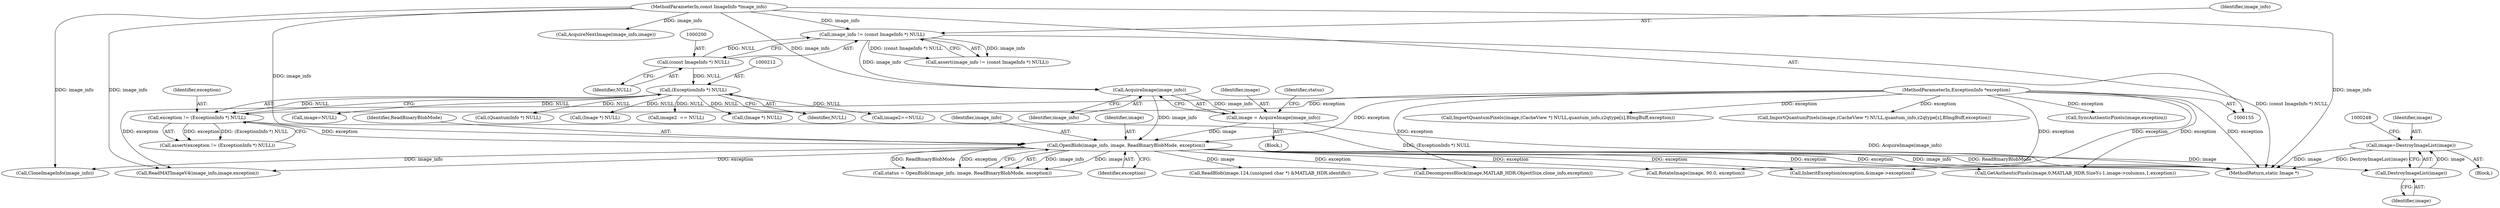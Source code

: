 digraph "0_ImageMagick_8a370f9ab120faf182aa160900ba692ba8e2bcf0@pointer" {
"1000242" [label="(Call,image=DestroyImageList(image))"];
"1000244" [label="(Call,DestroyImageList(image))"];
"1000232" [label="(Call,OpenBlob(image_info, image, ReadBinaryBlobMode, exception))"];
"1000228" [label="(Call,AcquireImage(image_info))"];
"1000197" [label="(Call,image_info != (const ImageInfo *) NULL)"];
"1000156" [label="(MethodParameterIn,const ImageInfo *image_info)"];
"1000199" [label="(Call,(const ImageInfo *) NULL)"];
"1000226" [label="(Call,image = AcquireImage(image_info))"];
"1000209" [label="(Call,exception != (ExceptionInfo *) NULL)"];
"1000157" [label="(MethodParameterIn,ExceptionInfo *exception)"];
"1000211" [label="(Call,(ExceptionInfo *) NULL)"];
"1000281" [label="(Call,ReadMATImageV4(image_info,image,exception))"];
"1000244" [label="(Call,DestroyImageList(image))"];
"1000226" [label="(Call,image = AcquireImage(image_info))"];
"1000157" [label="(MethodParameterIn,ExceptionInfo *exception)"];
"1001257" [label="(Call,ImportQuantumPixels(image,(CacheView *) NULL,quantum_info,z2qtype[z],BImgBuff,exception))"];
"1000228" [label="(Call,AcquireImage(image_info))"];
"1000235" [label="(Identifier,ReadBinaryBlobMode)"];
"1000156" [label="(MethodParameterIn,const ImageInfo *image_info)"];
"1000242" [label="(Call,image=DestroyImageList(image))"];
"1000227" [label="(Identifier,image)"];
"1000466" [label="(Call,image2==NULL)"];
"1001293" [label="(Call,ImportQuantumPixels(image,(CacheView *) NULL,quantum_info,z2qtype[z],BImgBuff,exception))"];
"1000233" [label="(Identifier,image_info)"];
"1000232" [label="(Call,OpenBlob(image_info, image, ReadBinaryBlobMode, exception))"];
"1000209" [label="(Call,exception != (ExceptionInfo *) NULL)"];
"1000458" [label="(Call,DecompressBlock(image,MATLAB_HDR.ObjectSize,clone_info,exception))"];
"1000198" [label="(Identifier,image_info)"];
"1000229" [label="(Identifier,image_info)"];
"1000252" [label="(Call,CloneImageInfo(image_info))"];
"1001333" [label="(Call,SyncAuthenticPixels(image,exception))"];
"1000230" [label="(Call,status = OpenBlob(image_info, image, ReadBinaryBlobMode, exception))"];
"1001706" [label="(Call,image=NULL)"];
"1000197" [label="(Call,image_info != (const ImageInfo *) NULL)"];
"1000211" [label="(Call,(ExceptionInfo *) NULL)"];
"1000984" [label="(Call,(QuantumInfo *) NULL)"];
"1000196" [label="(Call,assert(image_info != (const ImageInfo *) NULL))"];
"1000199" [label="(Call,(const ImageInfo *) NULL)"];
"1000201" [label="(Identifier,NULL)"];
"1001601" [label="(Call,AcquireNextImage(image_info,image))"];
"1000241" [label="(Block,)"];
"1000158" [label="(Block,)"];
"1000231" [label="(Identifier,status)"];
"1000236" [label="(Identifier,exception)"];
"1000247" [label="(Call,(Image *) NULL)"];
"1000234" [label="(Identifier,image)"];
"1001509" [label="(Call,RotateImage(image, 90.0, exception))"];
"1000286" [label="(Call,image2  == NULL)"];
"1000256" [label="(Call,ReadBlob(image,124,(unsigned char *) &MATLAB_HDR.identific))"];
"1001077" [label="(Call,InheritException(exception,&image->exception))"];
"1001818" [label="(MethodReturn,static Image *)"];
"1000243" [label="(Identifier,image)"];
"1000245" [label="(Identifier,image)"];
"1000208" [label="(Call,assert(exception != (ExceptionInfo *) NULL))"];
"1001165" [label="(Call,GetAuthenticPixels(image,0,MATLAB_HDR.SizeY-i-1,image->columns,1,exception))"];
"1001712" [label="(Call,(Image *) NULL)"];
"1000213" [label="(Identifier,NULL)"];
"1000210" [label="(Identifier,exception)"];
"1000242" -> "1000241"  [label="AST: "];
"1000242" -> "1000244"  [label="CFG: "];
"1000243" -> "1000242"  [label="AST: "];
"1000244" -> "1000242"  [label="AST: "];
"1000248" -> "1000242"  [label="CFG: "];
"1000242" -> "1001818"  [label="DDG: DestroyImageList(image)"];
"1000242" -> "1001818"  [label="DDG: image"];
"1000244" -> "1000242"  [label="DDG: image"];
"1000244" -> "1000245"  [label="CFG: "];
"1000245" -> "1000244"  [label="AST: "];
"1000232" -> "1000244"  [label="DDG: image"];
"1000232" -> "1000230"  [label="AST: "];
"1000232" -> "1000236"  [label="CFG: "];
"1000233" -> "1000232"  [label="AST: "];
"1000234" -> "1000232"  [label="AST: "];
"1000235" -> "1000232"  [label="AST: "];
"1000236" -> "1000232"  [label="AST: "];
"1000230" -> "1000232"  [label="CFG: "];
"1000232" -> "1001818"  [label="DDG: exception"];
"1000232" -> "1001818"  [label="DDG: image_info"];
"1000232" -> "1001818"  [label="DDG: ReadBinaryBlobMode"];
"1000232" -> "1000230"  [label="DDG: image_info"];
"1000232" -> "1000230"  [label="DDG: image"];
"1000232" -> "1000230"  [label="DDG: ReadBinaryBlobMode"];
"1000232" -> "1000230"  [label="DDG: exception"];
"1000228" -> "1000232"  [label="DDG: image_info"];
"1000156" -> "1000232"  [label="DDG: image_info"];
"1000226" -> "1000232"  [label="DDG: image"];
"1000209" -> "1000232"  [label="DDG: exception"];
"1000157" -> "1000232"  [label="DDG: exception"];
"1000232" -> "1000252"  [label="DDG: image_info"];
"1000232" -> "1000256"  [label="DDG: image"];
"1000232" -> "1000281"  [label="DDG: exception"];
"1000232" -> "1000458"  [label="DDG: exception"];
"1000232" -> "1001077"  [label="DDG: exception"];
"1000232" -> "1001165"  [label="DDG: exception"];
"1000232" -> "1001509"  [label="DDG: exception"];
"1000228" -> "1000226"  [label="AST: "];
"1000228" -> "1000229"  [label="CFG: "];
"1000229" -> "1000228"  [label="AST: "];
"1000226" -> "1000228"  [label="CFG: "];
"1000228" -> "1000226"  [label="DDG: image_info"];
"1000197" -> "1000228"  [label="DDG: image_info"];
"1000156" -> "1000228"  [label="DDG: image_info"];
"1000197" -> "1000196"  [label="AST: "];
"1000197" -> "1000199"  [label="CFG: "];
"1000198" -> "1000197"  [label="AST: "];
"1000199" -> "1000197"  [label="AST: "];
"1000196" -> "1000197"  [label="CFG: "];
"1000197" -> "1001818"  [label="DDG: (const ImageInfo *) NULL"];
"1000197" -> "1000196"  [label="DDG: image_info"];
"1000197" -> "1000196"  [label="DDG: (const ImageInfo *) NULL"];
"1000156" -> "1000197"  [label="DDG: image_info"];
"1000199" -> "1000197"  [label="DDG: NULL"];
"1000156" -> "1000155"  [label="AST: "];
"1000156" -> "1001818"  [label="DDG: image_info"];
"1000156" -> "1000252"  [label="DDG: image_info"];
"1000156" -> "1000281"  [label="DDG: image_info"];
"1000156" -> "1001601"  [label="DDG: image_info"];
"1000199" -> "1000201"  [label="CFG: "];
"1000200" -> "1000199"  [label="AST: "];
"1000201" -> "1000199"  [label="AST: "];
"1000199" -> "1000211"  [label="DDG: NULL"];
"1000226" -> "1000158"  [label="AST: "];
"1000227" -> "1000226"  [label="AST: "];
"1000231" -> "1000226"  [label="CFG: "];
"1000226" -> "1001818"  [label="DDG: AcquireImage(image_info)"];
"1000209" -> "1000208"  [label="AST: "];
"1000209" -> "1000211"  [label="CFG: "];
"1000210" -> "1000209"  [label="AST: "];
"1000211" -> "1000209"  [label="AST: "];
"1000208" -> "1000209"  [label="CFG: "];
"1000209" -> "1001818"  [label="DDG: (ExceptionInfo *) NULL"];
"1000209" -> "1000208"  [label="DDG: exception"];
"1000209" -> "1000208"  [label="DDG: (ExceptionInfo *) NULL"];
"1000157" -> "1000209"  [label="DDG: exception"];
"1000211" -> "1000209"  [label="DDG: NULL"];
"1000157" -> "1000155"  [label="AST: "];
"1000157" -> "1001818"  [label="DDG: exception"];
"1000157" -> "1000281"  [label="DDG: exception"];
"1000157" -> "1000458"  [label="DDG: exception"];
"1000157" -> "1001077"  [label="DDG: exception"];
"1000157" -> "1001165"  [label="DDG: exception"];
"1000157" -> "1001257"  [label="DDG: exception"];
"1000157" -> "1001293"  [label="DDG: exception"];
"1000157" -> "1001333"  [label="DDG: exception"];
"1000157" -> "1001509"  [label="DDG: exception"];
"1000211" -> "1000213"  [label="CFG: "];
"1000212" -> "1000211"  [label="AST: "];
"1000213" -> "1000211"  [label="AST: "];
"1000211" -> "1000247"  [label="DDG: NULL"];
"1000211" -> "1000286"  [label="DDG: NULL"];
"1000211" -> "1000466"  [label="DDG: NULL"];
"1000211" -> "1000984"  [label="DDG: NULL"];
"1000211" -> "1001706"  [label="DDG: NULL"];
"1000211" -> "1001712"  [label="DDG: NULL"];
}
